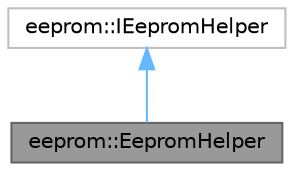 digraph "eeprom::EepromHelper"
{
 // LATEX_PDF_SIZE
  bgcolor="transparent";
  edge [fontname=Helvetica,fontsize=10,labelfontname=Helvetica,labelfontsize=10];
  node [fontname=Helvetica,fontsize=10,shape=box,height=0.2,width=0.4];
  Node1 [id="Node000001",label="eeprom::EepromHelper",height=0.2,width=0.4,color="gray40", fillcolor="grey60", style="filled", fontcolor="black",tooltip=" "];
  Node2 -> Node1 [id="edge1_Node000001_Node000002",dir="back",color="steelblue1",style="solid",tooltip=" "];
  Node2 [id="Node000002",label="eeprom::IEepromHelper",height=0.2,width=0.4,color="grey75", fillcolor="white", style="filled",URL="$d2/d23/classeeprom_1_1IEepromHelper.html",tooltip=" "];
}
